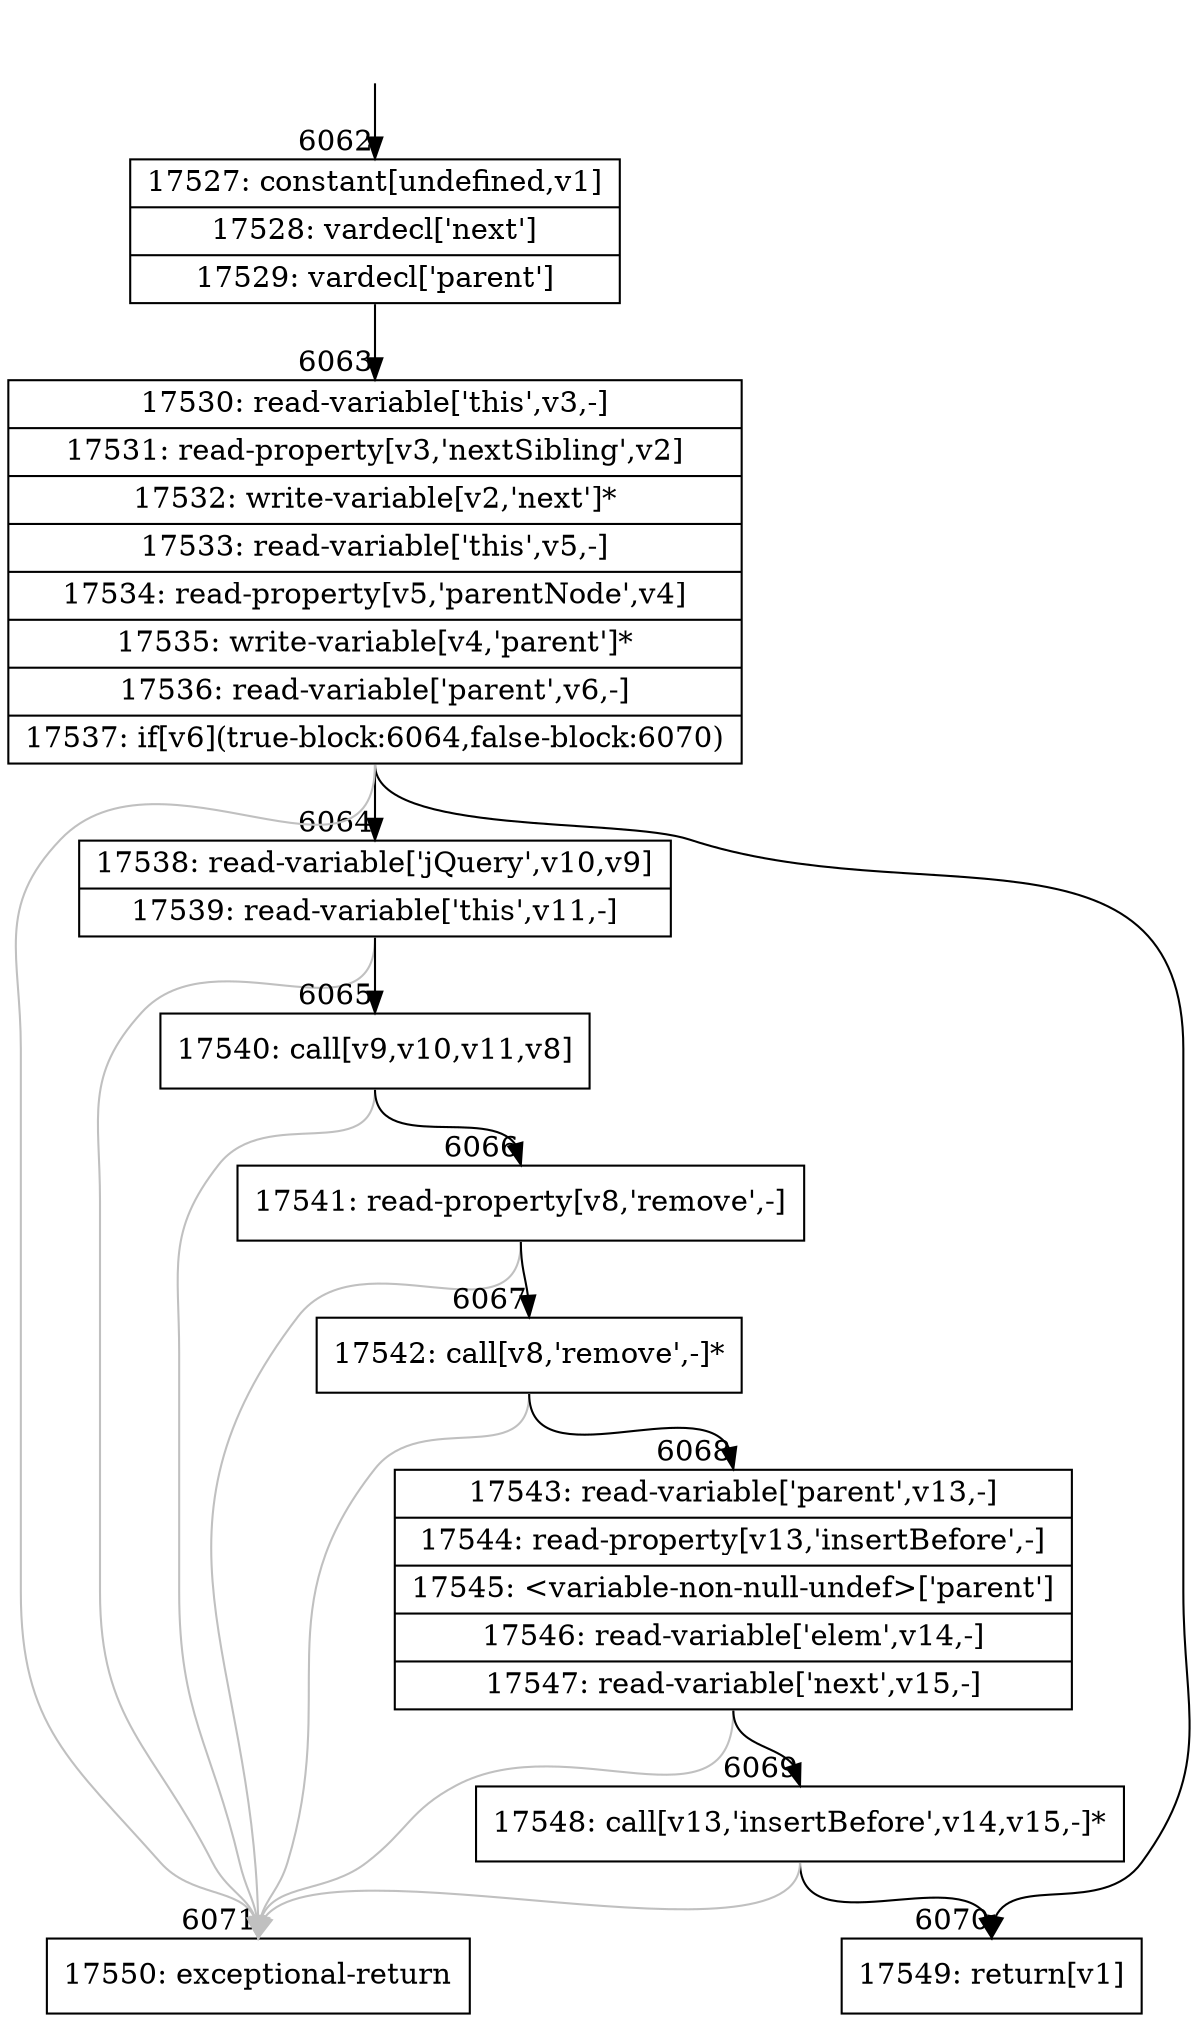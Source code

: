 digraph {
rankdir="TD"
BB_entry400[shape=none,label=""];
BB_entry400 -> BB6062 [tailport=s, headport=n, headlabel="    6062"]
BB6062 [shape=record label="{17527: constant[undefined,v1]|17528: vardecl['next']|17529: vardecl['parent']}" ] 
BB6062 -> BB6063 [tailport=s, headport=n, headlabel="      6063"]
BB6063 [shape=record label="{17530: read-variable['this',v3,-]|17531: read-property[v3,'nextSibling',v2]|17532: write-variable[v2,'next']*|17533: read-variable['this',v5,-]|17534: read-property[v5,'parentNode',v4]|17535: write-variable[v4,'parent']*|17536: read-variable['parent',v6,-]|17537: if[v6](true-block:6064,false-block:6070)}" ] 
BB6063 -> BB6064 [tailport=s, headport=n, headlabel="      6064"]
BB6063 -> BB6070 [tailport=s, headport=n, headlabel="      6070"]
BB6063 -> BB6071 [tailport=s, headport=n, color=gray, headlabel="      6071"]
BB6064 [shape=record label="{17538: read-variable['jQuery',v10,v9]|17539: read-variable['this',v11,-]}" ] 
BB6064 -> BB6065 [tailport=s, headport=n, headlabel="      6065"]
BB6064 -> BB6071 [tailport=s, headport=n, color=gray]
BB6065 [shape=record label="{17540: call[v9,v10,v11,v8]}" ] 
BB6065 -> BB6066 [tailport=s, headport=n, headlabel="      6066"]
BB6065 -> BB6071 [tailport=s, headport=n, color=gray]
BB6066 [shape=record label="{17541: read-property[v8,'remove',-]}" ] 
BB6066 -> BB6067 [tailport=s, headport=n, headlabel="      6067"]
BB6066 -> BB6071 [tailport=s, headport=n, color=gray]
BB6067 [shape=record label="{17542: call[v8,'remove',-]*}" ] 
BB6067 -> BB6068 [tailport=s, headport=n, headlabel="      6068"]
BB6067 -> BB6071 [tailport=s, headport=n, color=gray]
BB6068 [shape=record label="{17543: read-variable['parent',v13,-]|17544: read-property[v13,'insertBefore',-]|17545: \<variable-non-null-undef\>['parent']|17546: read-variable['elem',v14,-]|17547: read-variable['next',v15,-]}" ] 
BB6068 -> BB6069 [tailport=s, headport=n, headlabel="      6069"]
BB6068 -> BB6071 [tailport=s, headport=n, color=gray]
BB6069 [shape=record label="{17548: call[v13,'insertBefore',v14,v15,-]*}" ] 
BB6069 -> BB6070 [tailport=s, headport=n]
BB6069 -> BB6071 [tailport=s, headport=n, color=gray]
BB6070 [shape=record label="{17549: return[v1]}" ] 
BB6071 [shape=record label="{17550: exceptional-return}" ] 
}

